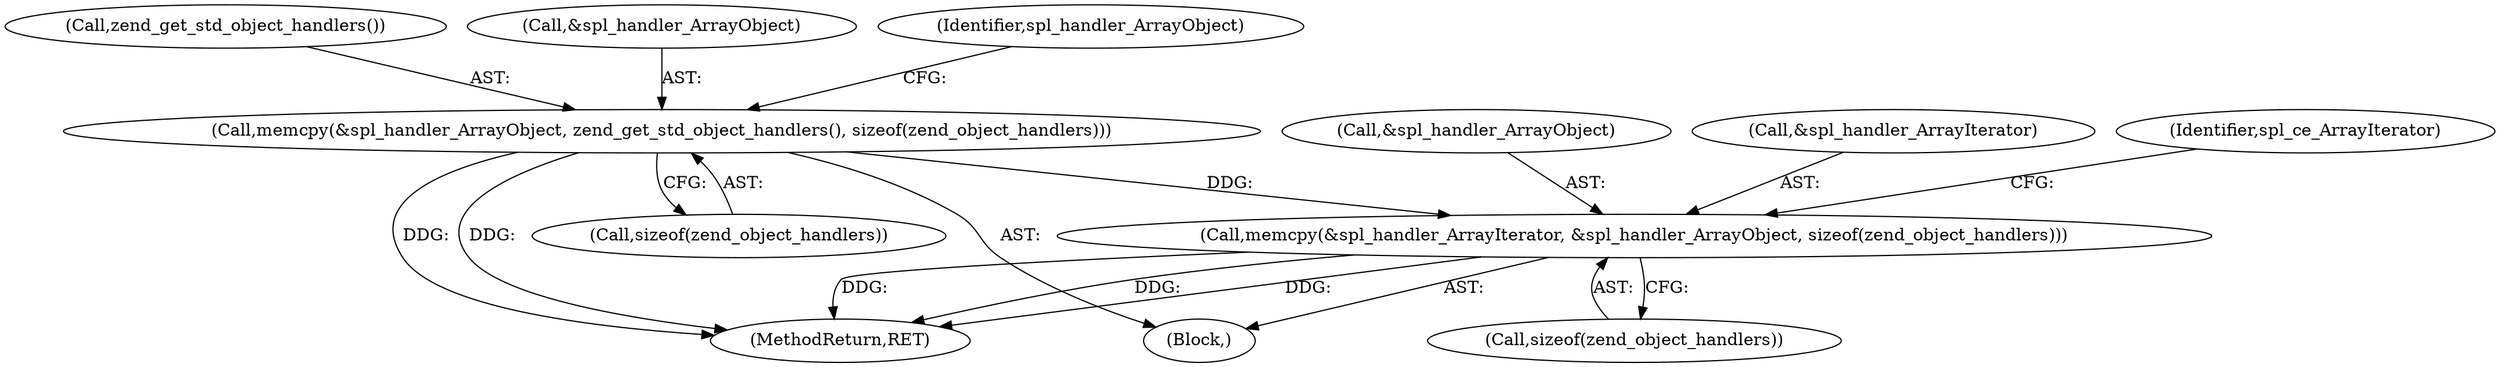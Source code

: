 digraph "0_php-src_3f627e580acfdaf0595ae3b115b8bec677f203ee?w=1@API" {
"1000219" [label="(Call,memcpy(&spl_handler_ArrayIterator, &spl_handler_ArrayObject, sizeof(zend_object_handlers)))"];
"1000119" [label="(Call,memcpy(&spl_handler_ArrayObject, zend_get_std_object_handlers(), sizeof(zend_object_handlers)))"];
"1000102" [label="(Block,)"];
"1000224" [label="(Call,sizeof(zend_object_handlers))"];
"1000122" [label="(Call,zend_get_std_object_handlers())"];
"1000119" [label="(Call,memcpy(&spl_handler_ArrayObject, zend_get_std_object_handlers(), sizeof(zend_object_handlers)))"];
"1000123" [label="(Call,sizeof(zend_object_handlers))"];
"1000120" [label="(Call,&spl_handler_ArrayObject)"];
"1000127" [label="(Identifier,spl_handler_ArrayObject)"];
"1000222" [label="(Call,&spl_handler_ArrayObject)"];
"1000220" [label="(Call,&spl_handler_ArrayIterator)"];
"1000219" [label="(Call,memcpy(&spl_handler_ArrayIterator, &spl_handler_ArrayObject, sizeof(zend_object_handlers)))"];
"1000266" [label="(MethodReturn,RET)"];
"1000228" [label="(Identifier,spl_ce_ArrayIterator)"];
"1000219" -> "1000102"  [label="AST: "];
"1000219" -> "1000224"  [label="CFG: "];
"1000220" -> "1000219"  [label="AST: "];
"1000222" -> "1000219"  [label="AST: "];
"1000224" -> "1000219"  [label="AST: "];
"1000228" -> "1000219"  [label="CFG: "];
"1000219" -> "1000266"  [label="DDG: "];
"1000219" -> "1000266"  [label="DDG: "];
"1000219" -> "1000266"  [label="DDG: "];
"1000119" -> "1000219"  [label="DDG: "];
"1000119" -> "1000102"  [label="AST: "];
"1000119" -> "1000123"  [label="CFG: "];
"1000120" -> "1000119"  [label="AST: "];
"1000122" -> "1000119"  [label="AST: "];
"1000123" -> "1000119"  [label="AST: "];
"1000127" -> "1000119"  [label="CFG: "];
"1000119" -> "1000266"  [label="DDG: "];
"1000119" -> "1000266"  [label="DDG: "];
}

